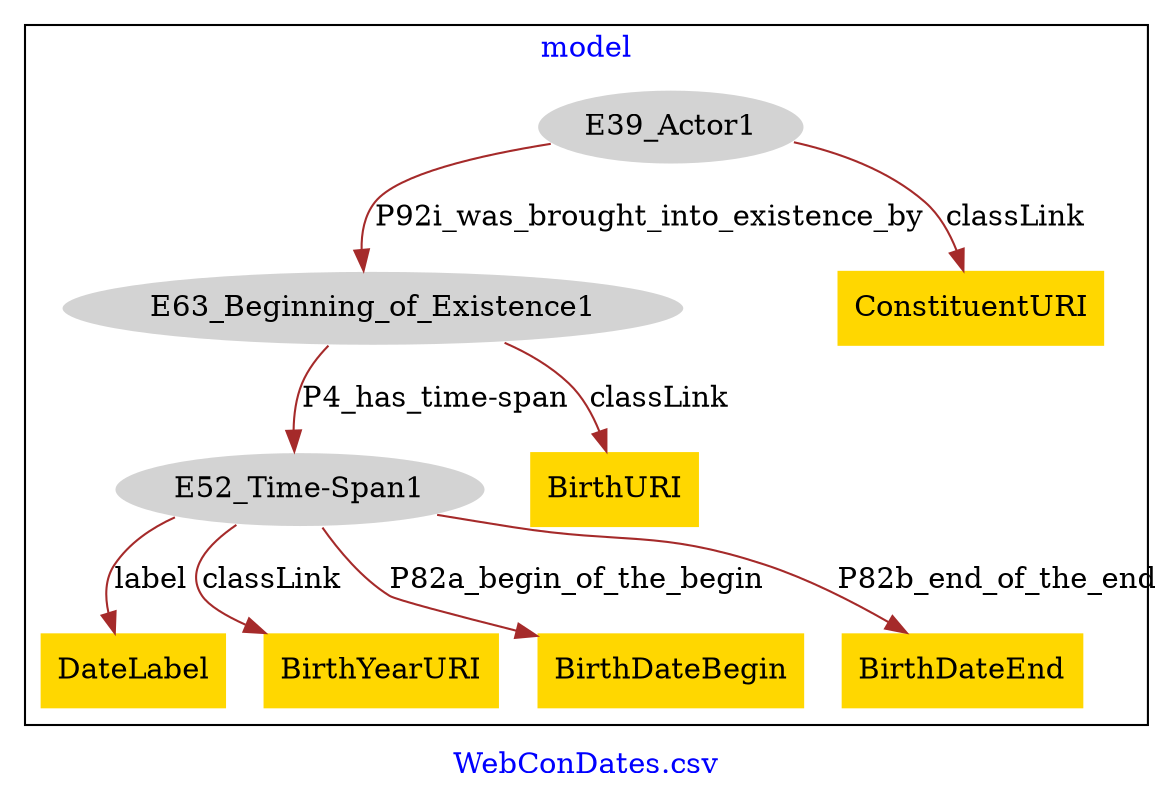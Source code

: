 digraph n0 {
fontcolor="blue"
remincross="true"
label="WebConDates.csv"
subgraph cluster {
label="model"
n2[style="filled",color="white",fillcolor="lightgray",label="E39_Actor1"];
n3[style="filled",color="white",fillcolor="lightgray",label="E63_Beginning_of_Existence1"];
n4[style="filled",color="white",fillcolor="lightgray",label="E52_Time-Span1"];
n5[shape="plaintext",style="filled",fillcolor="gold",label="DateLabel"];
n6[shape="plaintext",style="filled",fillcolor="gold",label="BirthURI"];
n7[shape="plaintext",style="filled",fillcolor="gold",label="ConstituentURI"];
n8[shape="plaintext",style="filled",fillcolor="gold",label="BirthYearURI"];
n9[shape="plaintext",style="filled",fillcolor="gold",label="BirthDateBegin"];
n10[shape="plaintext",style="filled",fillcolor="gold",label="BirthDateEnd"];
}
n2 -> n3[color="brown",fontcolor="black",label="P92i_was_brought_into_existence_by"]
n3 -> n4[color="brown",fontcolor="black",label="P4_has_time-span"]
n4 -> n5[color="brown",fontcolor="black",label="label"]
n3 -> n6[color="brown",fontcolor="black",label="classLink"]
n2 -> n7[color="brown",fontcolor="black",label="classLink"]
n4 -> n8[color="brown",fontcolor="black",label="classLink"]
n4 -> n9[color="brown",fontcolor="black",label="P82a_begin_of_the_begin"]
n4 -> n10[color="brown",fontcolor="black",label="P82b_end_of_the_end"]
}
